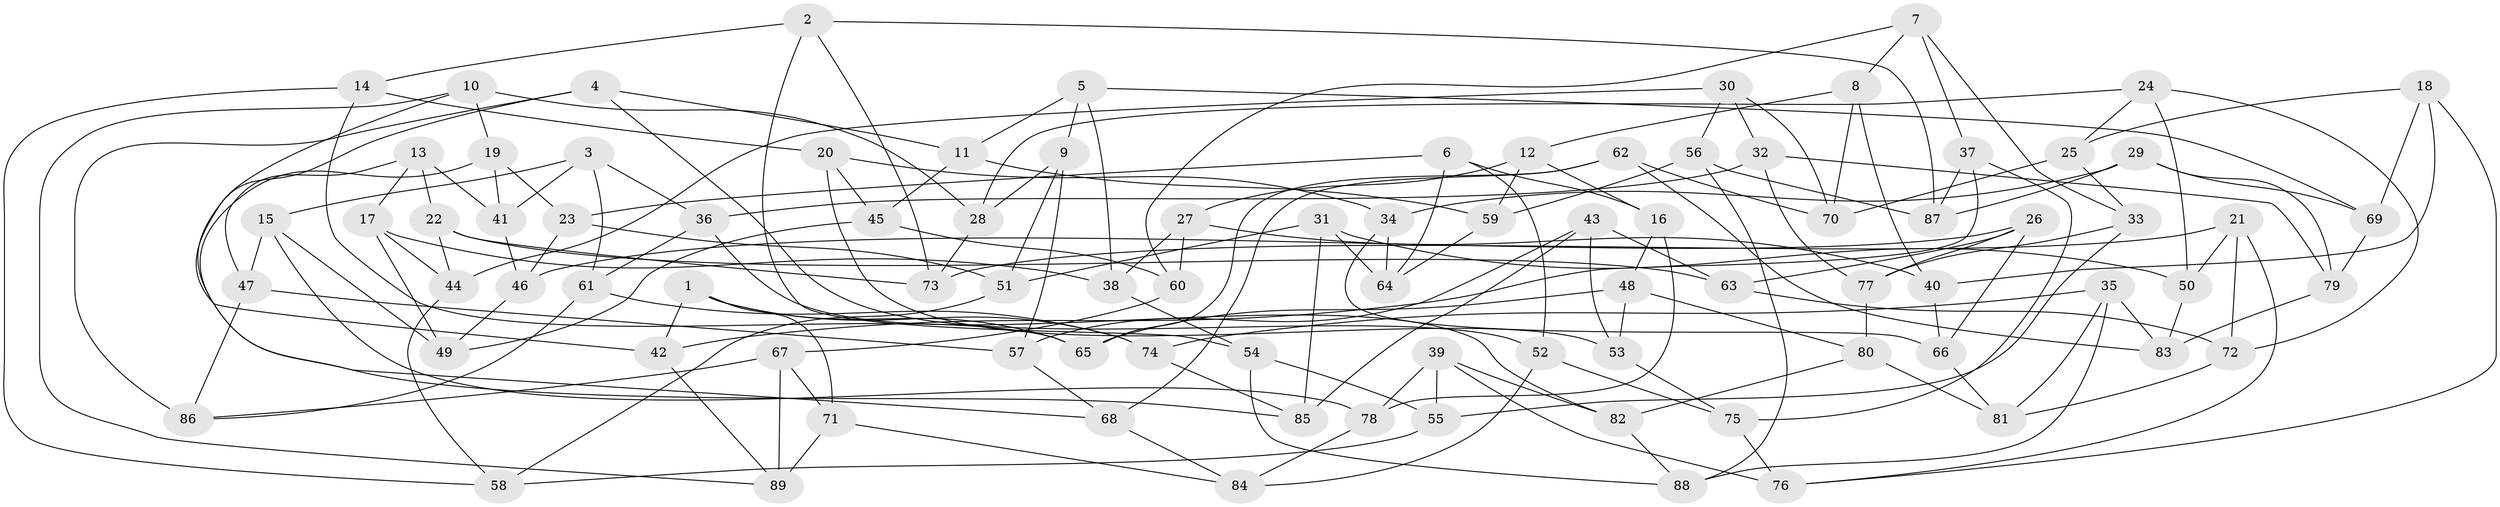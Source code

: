 // Generated by graph-tools (version 1.1) at 2025/16/03/09/25 04:16:36]
// undirected, 89 vertices, 178 edges
graph export_dot {
graph [start="1"]
  node [color=gray90,style=filled];
  1;
  2;
  3;
  4;
  5;
  6;
  7;
  8;
  9;
  10;
  11;
  12;
  13;
  14;
  15;
  16;
  17;
  18;
  19;
  20;
  21;
  22;
  23;
  24;
  25;
  26;
  27;
  28;
  29;
  30;
  31;
  32;
  33;
  34;
  35;
  36;
  37;
  38;
  39;
  40;
  41;
  42;
  43;
  44;
  45;
  46;
  47;
  48;
  49;
  50;
  51;
  52;
  53;
  54;
  55;
  56;
  57;
  58;
  59;
  60;
  61;
  62;
  63;
  64;
  65;
  66;
  67;
  68;
  69;
  70;
  71;
  72;
  73;
  74;
  75;
  76;
  77;
  78;
  79;
  80;
  81;
  82;
  83;
  84;
  85;
  86;
  87;
  88;
  89;
  1 -- 65;
  1 -- 42;
  1 -- 74;
  1 -- 71;
  2 -- 87;
  2 -- 73;
  2 -- 14;
  2 -- 54;
  3 -- 41;
  3 -- 36;
  3 -- 15;
  3 -- 61;
  4 -- 86;
  4 -- 11;
  4 -- 85;
  4 -- 52;
  5 -- 38;
  5 -- 11;
  5 -- 9;
  5 -- 69;
  6 -- 23;
  6 -- 64;
  6 -- 16;
  6 -- 52;
  7 -- 37;
  7 -- 8;
  7 -- 33;
  7 -- 60;
  8 -- 12;
  8 -- 40;
  8 -- 70;
  9 -- 51;
  9 -- 28;
  9 -- 57;
  10 -- 89;
  10 -- 28;
  10 -- 19;
  10 -- 42;
  11 -- 59;
  11 -- 45;
  12 -- 16;
  12 -- 27;
  12 -- 59;
  13 -- 17;
  13 -- 47;
  13 -- 41;
  13 -- 22;
  14 -- 20;
  14 -- 58;
  14 -- 65;
  15 -- 47;
  15 -- 49;
  15 -- 78;
  16 -- 48;
  16 -- 78;
  17 -- 38;
  17 -- 49;
  17 -- 44;
  18 -- 69;
  18 -- 40;
  18 -- 25;
  18 -- 76;
  19 -- 41;
  19 -- 23;
  19 -- 68;
  20 -- 53;
  20 -- 45;
  20 -- 34;
  21 -- 72;
  21 -- 50;
  21 -- 76;
  21 -- 73;
  22 -- 44;
  22 -- 63;
  22 -- 73;
  23 -- 51;
  23 -- 46;
  24 -- 28;
  24 -- 72;
  24 -- 50;
  24 -- 25;
  25 -- 70;
  25 -- 33;
  26 -- 66;
  26 -- 63;
  26 -- 77;
  26 -- 46;
  27 -- 38;
  27 -- 60;
  27 -- 40;
  28 -- 73;
  29 -- 87;
  29 -- 69;
  29 -- 79;
  29 -- 34;
  30 -- 56;
  30 -- 44;
  30 -- 32;
  30 -- 70;
  31 -- 51;
  31 -- 50;
  31 -- 85;
  31 -- 64;
  32 -- 36;
  32 -- 77;
  32 -- 79;
  33 -- 77;
  33 -- 55;
  34 -- 66;
  34 -- 64;
  35 -- 88;
  35 -- 74;
  35 -- 81;
  35 -- 83;
  36 -- 82;
  36 -- 61;
  37 -- 42;
  37 -- 75;
  37 -- 87;
  38 -- 54;
  39 -- 76;
  39 -- 78;
  39 -- 82;
  39 -- 55;
  40 -- 66;
  41 -- 46;
  42 -- 89;
  43 -- 63;
  43 -- 53;
  43 -- 57;
  43 -- 85;
  44 -- 58;
  45 -- 49;
  45 -- 60;
  46 -- 49;
  47 -- 57;
  47 -- 86;
  48 -- 53;
  48 -- 65;
  48 -- 80;
  50 -- 83;
  51 -- 58;
  52 -- 84;
  52 -- 75;
  53 -- 75;
  54 -- 55;
  54 -- 88;
  55 -- 58;
  56 -- 87;
  56 -- 59;
  56 -- 88;
  57 -- 68;
  59 -- 64;
  60 -- 67;
  61 -- 74;
  61 -- 86;
  62 -- 68;
  62 -- 83;
  62 -- 70;
  62 -- 65;
  63 -- 72;
  66 -- 81;
  67 -- 86;
  67 -- 71;
  67 -- 89;
  68 -- 84;
  69 -- 79;
  71 -- 89;
  71 -- 84;
  72 -- 81;
  74 -- 85;
  75 -- 76;
  77 -- 80;
  78 -- 84;
  79 -- 83;
  80 -- 81;
  80 -- 82;
  82 -- 88;
}

